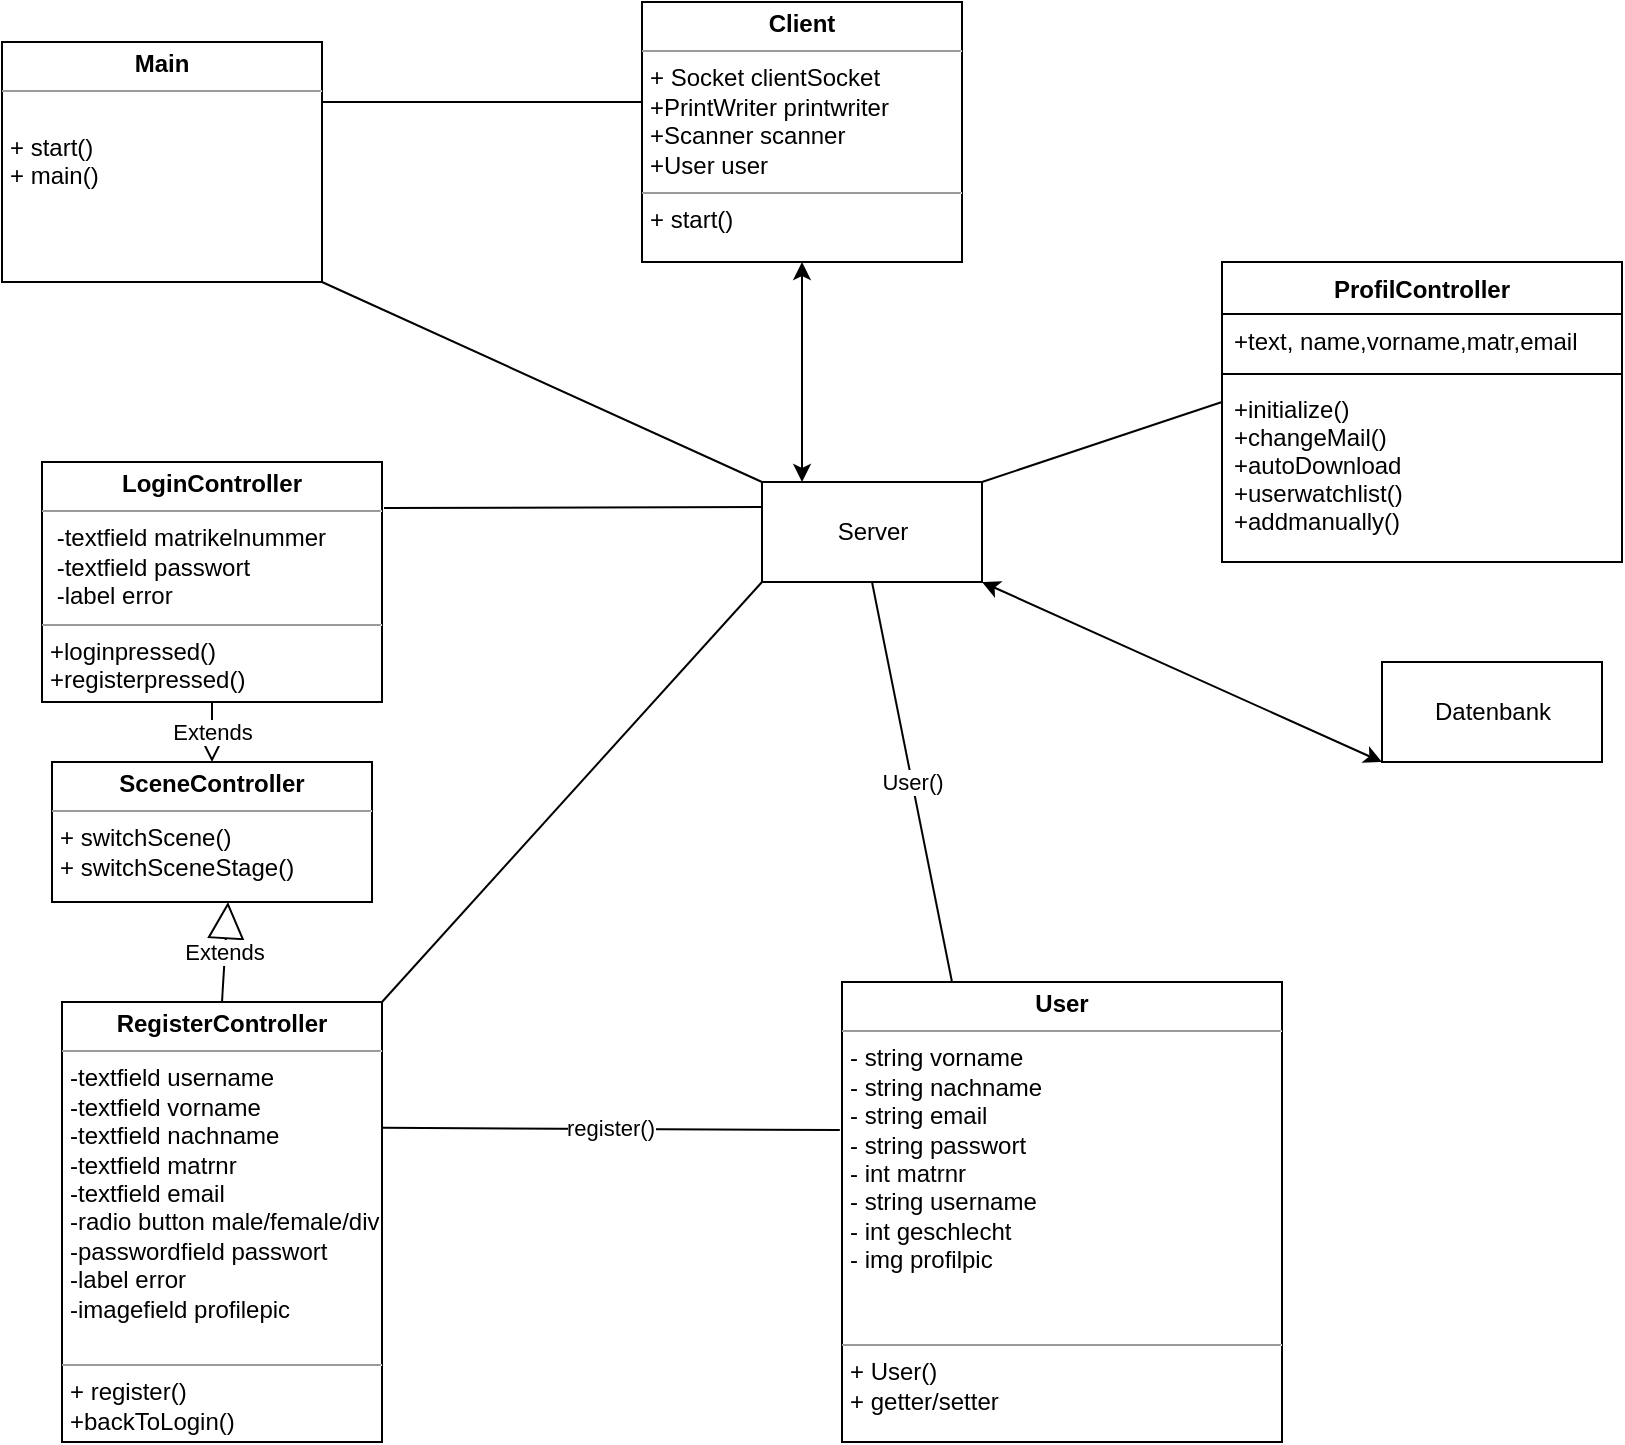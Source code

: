 <mxfile version="17.4.6" type="device"><diagram id="Dg2JearMD9lQM4VJ0PBy" name="Page-4"><mxGraphModel dx="1422" dy="762" grid="1" gridSize="10" guides="1" tooltips="1" connect="1" arrows="1" fold="1" page="1" pageScale="1" pageWidth="827" pageHeight="1169" math="0" shadow="0"><root><mxCell id="0"/><mxCell id="1" parent="0"/><mxCell id="tLEOtQsgwLeZqC_XNWVk-12" value="&lt;p style=&quot;margin: 0px ; margin-top: 4px ; text-align: center&quot;&gt;&lt;b&gt;LoginController&lt;/b&gt;&lt;/p&gt;&lt;hr size=&quot;1&quot;&gt;&lt;p style=&quot;margin: 0px ; margin-left: 4px&quot;&gt;&amp;nbsp;-textfield matrikelnummer&lt;/p&gt;&lt;p style=&quot;margin: 0px ; margin-left: 4px&quot;&gt;&amp;nbsp;-textfield passwort&lt;/p&gt;&lt;p style=&quot;margin: 0px ; margin-left: 4px&quot;&gt;&amp;nbsp;-label error&lt;/p&gt;&lt;hr size=&quot;1&quot;&gt;&lt;p style=&quot;margin: 0px ; margin-left: 4px&quot;&gt;+loginpressed()&lt;/p&gt;&lt;p style=&quot;margin: 0px ; margin-left: 4px&quot;&gt;+registerpressed()&lt;/p&gt;" style="verticalAlign=top;align=left;overflow=fill;fontSize=12;fontFamily=Helvetica;html=1;" parent="1" vertex="1"><mxGeometry x="30" y="230" width="170" height="120" as="geometry"/></mxCell><mxCell id="tLEOtQsgwLeZqC_XNWVk-13" value="&lt;p style=&quot;margin: 0px ; margin-top: 4px ; text-align: center&quot;&gt;&lt;b&gt;SceneController&lt;/b&gt;&lt;/p&gt;&lt;hr size=&quot;1&quot;&gt;&lt;p style=&quot;margin: 0px ; margin-left: 4px&quot;&gt;&lt;span&gt;+ switchScene()&lt;/span&gt;&lt;/p&gt;&lt;p style=&quot;margin: 0px ; margin-left: 4px&quot;&gt;&lt;span&gt;+ switchSceneStage()&lt;/span&gt;&lt;/p&gt;" style="verticalAlign=top;align=left;overflow=fill;fontSize=12;fontFamily=Helvetica;html=1;" parent="1" vertex="1"><mxGeometry x="35" y="380" width="160" height="70" as="geometry"/></mxCell><mxCell id="tLEOtQsgwLeZqC_XNWVk-14" value="&lt;p style=&quot;margin: 0px ; margin-top: 4px ; text-align: center&quot;&gt;&lt;b&gt;RegisterController&lt;/b&gt;&lt;/p&gt;&lt;hr size=&quot;1&quot;&gt;&lt;p style=&quot;margin: 0px ; margin-left: 4px&quot;&gt;-textfield username&lt;/p&gt;&lt;p style=&quot;margin: 0px ; margin-left: 4px&quot;&gt;&lt;span&gt;-textfield vorname&lt;/span&gt;&lt;/p&gt;&lt;p style=&quot;margin: 0px ; margin-left: 4px&quot;&gt;-textfield nachname&lt;/p&gt;&lt;p style=&quot;margin: 0px ; margin-left: 4px&quot;&gt;-textfield matrnr&lt;/p&gt;&lt;p style=&quot;margin: 0px ; margin-left: 4px&quot;&gt;-textfield email&lt;/p&gt;&lt;p style=&quot;margin: 0px ; margin-left: 4px&quot;&gt;-radio button male/female/div&lt;/p&gt;&lt;p style=&quot;margin: 0px ; margin-left: 4px&quot;&gt;-passwordfield passwort&lt;/p&gt;&lt;p style=&quot;margin: 0px ; margin-left: 4px&quot;&gt;-label error&lt;/p&gt;&lt;p style=&quot;margin: 0px ; margin-left: 4px&quot;&gt;-imagefield profilepic&lt;/p&gt;&lt;p style=&quot;margin: 0px ; margin-left: 4px&quot;&gt;&lt;br&gt;&lt;/p&gt;&lt;hr size=&quot;1&quot;&gt;&lt;p style=&quot;margin: 0px ; margin-left: 4px&quot;&gt;+ register()&lt;/p&gt;&lt;p style=&quot;margin: 0px ; margin-left: 4px&quot;&gt;+backToLogin()&lt;/p&gt;" style="verticalAlign=top;align=left;overflow=fill;fontSize=12;fontFamily=Helvetica;html=1;" parent="1" vertex="1"><mxGeometry x="40" y="500" width="160" height="220" as="geometry"/></mxCell><mxCell id="tLEOtQsgwLeZqC_XNWVk-16" value="&lt;p style=&quot;margin: 0px ; margin-top: 4px ; text-align: center&quot;&gt;&lt;b&gt;User&lt;/b&gt;&lt;/p&gt;&lt;hr size=&quot;1&quot;&gt;&lt;p style=&quot;margin: 0px ; margin-left: 4px&quot;&gt;- string vorname&lt;/p&gt;&lt;p style=&quot;margin: 0px ; margin-left: 4px&quot;&gt;- string nachname&lt;/p&gt;&lt;p style=&quot;margin: 0px ; margin-left: 4px&quot;&gt;- string email&lt;/p&gt;&lt;p style=&quot;margin: 0px ; margin-left: 4px&quot;&gt;- string passwort&lt;/p&gt;&lt;p style=&quot;margin: 0px ; margin-left: 4px&quot;&gt;- int matrnr&lt;/p&gt;&lt;p style=&quot;margin: 0px ; margin-left: 4px&quot;&gt;- string username&lt;/p&gt;&lt;p style=&quot;margin: 0px ; margin-left: 4px&quot;&gt;- int geschlecht&lt;/p&gt;&lt;p style=&quot;margin: 0px ; margin-left: 4px&quot;&gt;- img profilpic&lt;/p&gt;&lt;p style=&quot;margin: 0px ; margin-left: 4px&quot;&gt;&lt;br&gt;&lt;/p&gt;&lt;p style=&quot;margin: 0px ; margin-left: 4px&quot;&gt;&lt;br&gt;&lt;/p&gt;&lt;hr size=&quot;1&quot;&gt;&lt;p style=&quot;margin: 0px ; margin-left: 4px&quot;&gt;+ User()&lt;/p&gt;&lt;p style=&quot;margin: 0px ; margin-left: 4px&quot;&gt;+ getter/setter&lt;/p&gt;" style="verticalAlign=top;align=left;overflow=fill;fontSize=12;fontFamily=Helvetica;html=1;" parent="1" vertex="1"><mxGeometry x="430" y="490" width="220" height="230" as="geometry"/></mxCell><mxCell id="tLEOtQsgwLeZqC_XNWVk-17" value="&lt;p style=&quot;margin: 0px ; margin-top: 4px ; text-align: center&quot;&gt;&lt;b&gt;Main&lt;/b&gt;&lt;/p&gt;&lt;hr size=&quot;1&quot;&gt;&lt;p style=&quot;margin: 0px ; margin-left: 4px&quot;&gt;&lt;br&gt;&lt;/p&gt;&lt;p style=&quot;margin: 0px ; margin-left: 4px&quot;&gt;+ start()&lt;/p&gt;&lt;p style=&quot;margin: 0px ; margin-left: 4px&quot;&gt;+ main()&lt;/p&gt;&lt;p style=&quot;margin: 0px ; margin-left: 4px&quot;&gt;&lt;br&gt;&lt;/p&gt;&lt;p style=&quot;margin: 0px ; margin-left: 4px&quot;&gt;&lt;br&gt;&lt;/p&gt;" style="verticalAlign=top;align=left;overflow=fill;fontSize=12;fontFamily=Helvetica;html=1;" parent="1" vertex="1"><mxGeometry x="10" y="20" width="160" height="120" as="geometry"/></mxCell><mxCell id="tLEOtQsgwLeZqC_XNWVk-19" value="Extends" style="endArrow=block;endSize=16;endFill=0;html=1;rounded=0;exitX=0.5;exitY=1;exitDx=0;exitDy=0;entryX=0.5;entryY=0;entryDx=0;entryDy=0;" parent="1" source="tLEOtQsgwLeZqC_XNWVk-12" target="tLEOtQsgwLeZqC_XNWVk-13" edge="1"><mxGeometry width="160" relative="1" as="geometry"><mxPoint x="330" y="390" as="sourcePoint"/><mxPoint x="490" y="390" as="targetPoint"/></mxGeometry></mxCell><mxCell id="tLEOtQsgwLeZqC_XNWVk-20" value="Extends" style="endArrow=block;endSize=16;endFill=0;html=1;rounded=0;exitX=0.5;exitY=0;exitDx=0;exitDy=0;entryX=0.55;entryY=1;entryDx=0;entryDy=0;entryPerimeter=0;" parent="1" source="tLEOtQsgwLeZqC_XNWVk-14" target="tLEOtQsgwLeZqC_XNWVk-13" edge="1"><mxGeometry width="160" relative="1" as="geometry"><mxPoint x="330" y="390" as="sourcePoint"/><mxPoint x="490" y="390" as="targetPoint"/></mxGeometry></mxCell><mxCell id="tLEOtQsgwLeZqC_XNWVk-21" value="Datenbank" style="html=1;" parent="1" vertex="1"><mxGeometry x="700" y="330" width="110" height="50" as="geometry"/></mxCell><mxCell id="tLEOtQsgwLeZqC_XNWVk-26" value="" style="endArrow=none;html=1;rounded=0;exitX=1;exitY=0.25;exitDx=0;exitDy=0;" parent="1" source="tLEOtQsgwLeZqC_XNWVk-17" edge="1"><mxGeometry width="50" height="50" relative="1" as="geometry"><mxPoint x="390" y="420" as="sourcePoint"/><mxPoint x="330" y="50" as="targetPoint"/></mxGeometry></mxCell><mxCell id="tLEOtQsgwLeZqC_XNWVk-28" value="register()" style="endArrow=none;html=1;rounded=0;exitX=1;exitY=0.286;exitDx=0;exitDy=0;exitPerimeter=0;entryX=-0.005;entryY=0.322;entryDx=0;entryDy=0;entryPerimeter=0;" parent="1" source="tLEOtQsgwLeZqC_XNWVk-14" target="tLEOtQsgwLeZqC_XNWVk-16" edge="1"><mxGeometry width="50" height="50" relative="1" as="geometry"><mxPoint x="390" y="420" as="sourcePoint"/><mxPoint x="530" y="480" as="targetPoint"/></mxGeometry></mxCell><mxCell id="tLEOtQsgwLeZqC_XNWVk-29" value="User()" style="endArrow=none;html=1;rounded=0;entryX=0.5;entryY=1;entryDx=0;entryDy=0;exitX=0.25;exitY=0;exitDx=0;exitDy=0;" parent="1" source="tLEOtQsgwLeZqC_XNWVk-16" target="tLEOtQsgwLeZqC_XNWVk-30" edge="1"><mxGeometry width="50" height="50" relative="1" as="geometry"><mxPoint x="710" y="340" as="sourcePoint"/><mxPoint x="760" y="290" as="targetPoint"/></mxGeometry></mxCell><mxCell id="tLEOtQsgwLeZqC_XNWVk-30" value="Server" style="html=1;" parent="1" vertex="1"><mxGeometry x="390" y="240" width="110" height="50" as="geometry"/></mxCell><mxCell id="MQjsf1PfmVq3qD16ScRk-1" value="&lt;p style=&quot;margin: 0px ; margin-top: 4px ; text-align: center&quot;&gt;&lt;b&gt;Client&lt;/b&gt;&lt;/p&gt;&lt;hr size=&quot;1&quot;&gt;&lt;p style=&quot;margin: 0px ; margin-left: 4px&quot;&gt;+ Socket clientSocket&lt;/p&gt;&lt;p style=&quot;margin: 0px ; margin-left: 4px&quot;&gt;+PrintWriter printwriter&lt;/p&gt;&lt;p style=&quot;margin: 0px ; margin-left: 4px&quot;&gt;+Scanner scanner&lt;/p&gt;&lt;p style=&quot;margin: 0px ; margin-left: 4px&quot;&gt;+User user&lt;/p&gt;&lt;hr size=&quot;1&quot;&gt;&lt;p style=&quot;margin: 0px ; margin-left: 4px&quot;&gt;+ start()&lt;/p&gt;" style="verticalAlign=top;align=left;overflow=fill;fontSize=12;fontFamily=Helvetica;html=1;" vertex="1" parent="1"><mxGeometry x="330" width="160" height="130" as="geometry"/></mxCell><mxCell id="MQjsf1PfmVq3qD16ScRk-4" value="" style="endArrow=classic;startArrow=classic;html=1;rounded=0;entryX=0.5;entryY=1;entryDx=0;entryDy=0;exitX=0.182;exitY=0;exitDx=0;exitDy=0;exitPerimeter=0;" edge="1" parent="1" source="tLEOtQsgwLeZqC_XNWVk-30" target="MQjsf1PfmVq3qD16ScRk-1"><mxGeometry width="50" height="50" relative="1" as="geometry"><mxPoint x="410" y="190" as="sourcePoint"/><mxPoint x="440" y="370" as="targetPoint"/></mxGeometry></mxCell><mxCell id="MQjsf1PfmVq3qD16ScRk-7" value="" style="endArrow=none;html=1;rounded=0;exitX=1.006;exitY=0.192;exitDx=0;exitDy=0;entryX=0;entryY=0.25;entryDx=0;entryDy=0;exitPerimeter=0;" edge="1" parent="1" source="tLEOtQsgwLeZqC_XNWVk-12" target="tLEOtQsgwLeZqC_XNWVk-30"><mxGeometry width="50" height="50" relative="1" as="geometry"><mxPoint x="390" y="420" as="sourcePoint"/><mxPoint x="440" y="370" as="targetPoint"/></mxGeometry></mxCell><mxCell id="MQjsf1PfmVq3qD16ScRk-8" value="" style="endArrow=none;html=1;rounded=0;entryX=0;entryY=1;entryDx=0;entryDy=0;exitX=1;exitY=0;exitDx=0;exitDy=0;" edge="1" parent="1" source="tLEOtQsgwLeZqC_XNWVk-30"><mxGeometry width="50" height="50" relative="1" as="geometry"><mxPoint x="390" y="420" as="sourcePoint"/><mxPoint x="620" y="200" as="targetPoint"/></mxGeometry></mxCell><mxCell id="MQjsf1PfmVq3qD16ScRk-9" value="" style="endArrow=none;html=1;rounded=0;exitX=1;exitY=0;exitDx=0;exitDy=0;entryX=0;entryY=1;entryDx=0;entryDy=0;" edge="1" parent="1" source="tLEOtQsgwLeZqC_XNWVk-14" target="tLEOtQsgwLeZqC_XNWVk-30"><mxGeometry width="50" height="50" relative="1" as="geometry"><mxPoint x="390" y="420" as="sourcePoint"/><mxPoint x="440" y="370" as="targetPoint"/></mxGeometry></mxCell><mxCell id="MQjsf1PfmVq3qD16ScRk-10" value="" style="endArrow=classic;startArrow=classic;html=1;rounded=0;entryX=1;entryY=1;entryDx=0;entryDy=0;exitX=0;exitY=1;exitDx=0;exitDy=0;" edge="1" parent="1" source="tLEOtQsgwLeZqC_XNWVk-21" target="tLEOtQsgwLeZqC_XNWVk-30"><mxGeometry width="50" height="50" relative="1" as="geometry"><mxPoint x="390" y="420" as="sourcePoint"/><mxPoint x="440" y="370" as="targetPoint"/></mxGeometry></mxCell><mxCell id="MQjsf1PfmVq3qD16ScRk-11" value="" style="endArrow=none;html=1;rounded=0;exitX=1;exitY=1;exitDx=0;exitDy=0;entryX=0;entryY=0;entryDx=0;entryDy=0;" edge="1" parent="1" source="tLEOtQsgwLeZqC_XNWVk-17" target="tLEOtQsgwLeZqC_XNWVk-30"><mxGeometry width="50" height="50" relative="1" as="geometry"><mxPoint x="390" y="420" as="sourcePoint"/><mxPoint x="440" y="370" as="targetPoint"/></mxGeometry></mxCell><mxCell id="MQjsf1PfmVq3qD16ScRk-12" value="ProfilController" style="swimlane;fontStyle=1;align=center;verticalAlign=top;childLayout=stackLayout;horizontal=1;startSize=26;horizontalStack=0;resizeParent=1;resizeParentMax=0;resizeLast=0;collapsible=1;marginBottom=0;" vertex="1" parent="1"><mxGeometry x="620" y="130" width="200" height="150" as="geometry"/></mxCell><mxCell id="MQjsf1PfmVq3qD16ScRk-13" value="+text, name,vorname,matr,email" style="text;strokeColor=none;fillColor=none;align=left;verticalAlign=top;spacingLeft=4;spacingRight=4;overflow=hidden;rotatable=0;points=[[0,0.5],[1,0.5]];portConstraint=eastwest;" vertex="1" parent="MQjsf1PfmVq3qD16ScRk-12"><mxGeometry y="26" width="200" height="26" as="geometry"/></mxCell><mxCell id="MQjsf1PfmVq3qD16ScRk-14" value="" style="line;strokeWidth=1;fillColor=none;align=left;verticalAlign=middle;spacingTop=-1;spacingLeft=3;spacingRight=3;rotatable=0;labelPosition=right;points=[];portConstraint=eastwest;" vertex="1" parent="MQjsf1PfmVq3qD16ScRk-12"><mxGeometry y="52" width="200" height="8" as="geometry"/></mxCell><mxCell id="MQjsf1PfmVq3qD16ScRk-15" value="+initialize()&#10;+changeMail()&#10;+autoDownload&#10;+userwatchlist()&#10;+addmanually()" style="text;strokeColor=none;fillColor=none;align=left;verticalAlign=top;spacingLeft=4;spacingRight=4;overflow=hidden;rotatable=0;points=[[0,0.5],[1,0.5]];portConstraint=eastwest;" vertex="1" parent="MQjsf1PfmVq3qD16ScRk-12"><mxGeometry y="60" width="200" height="90" as="geometry"/></mxCell></root></mxGraphModel></diagram></mxfile>